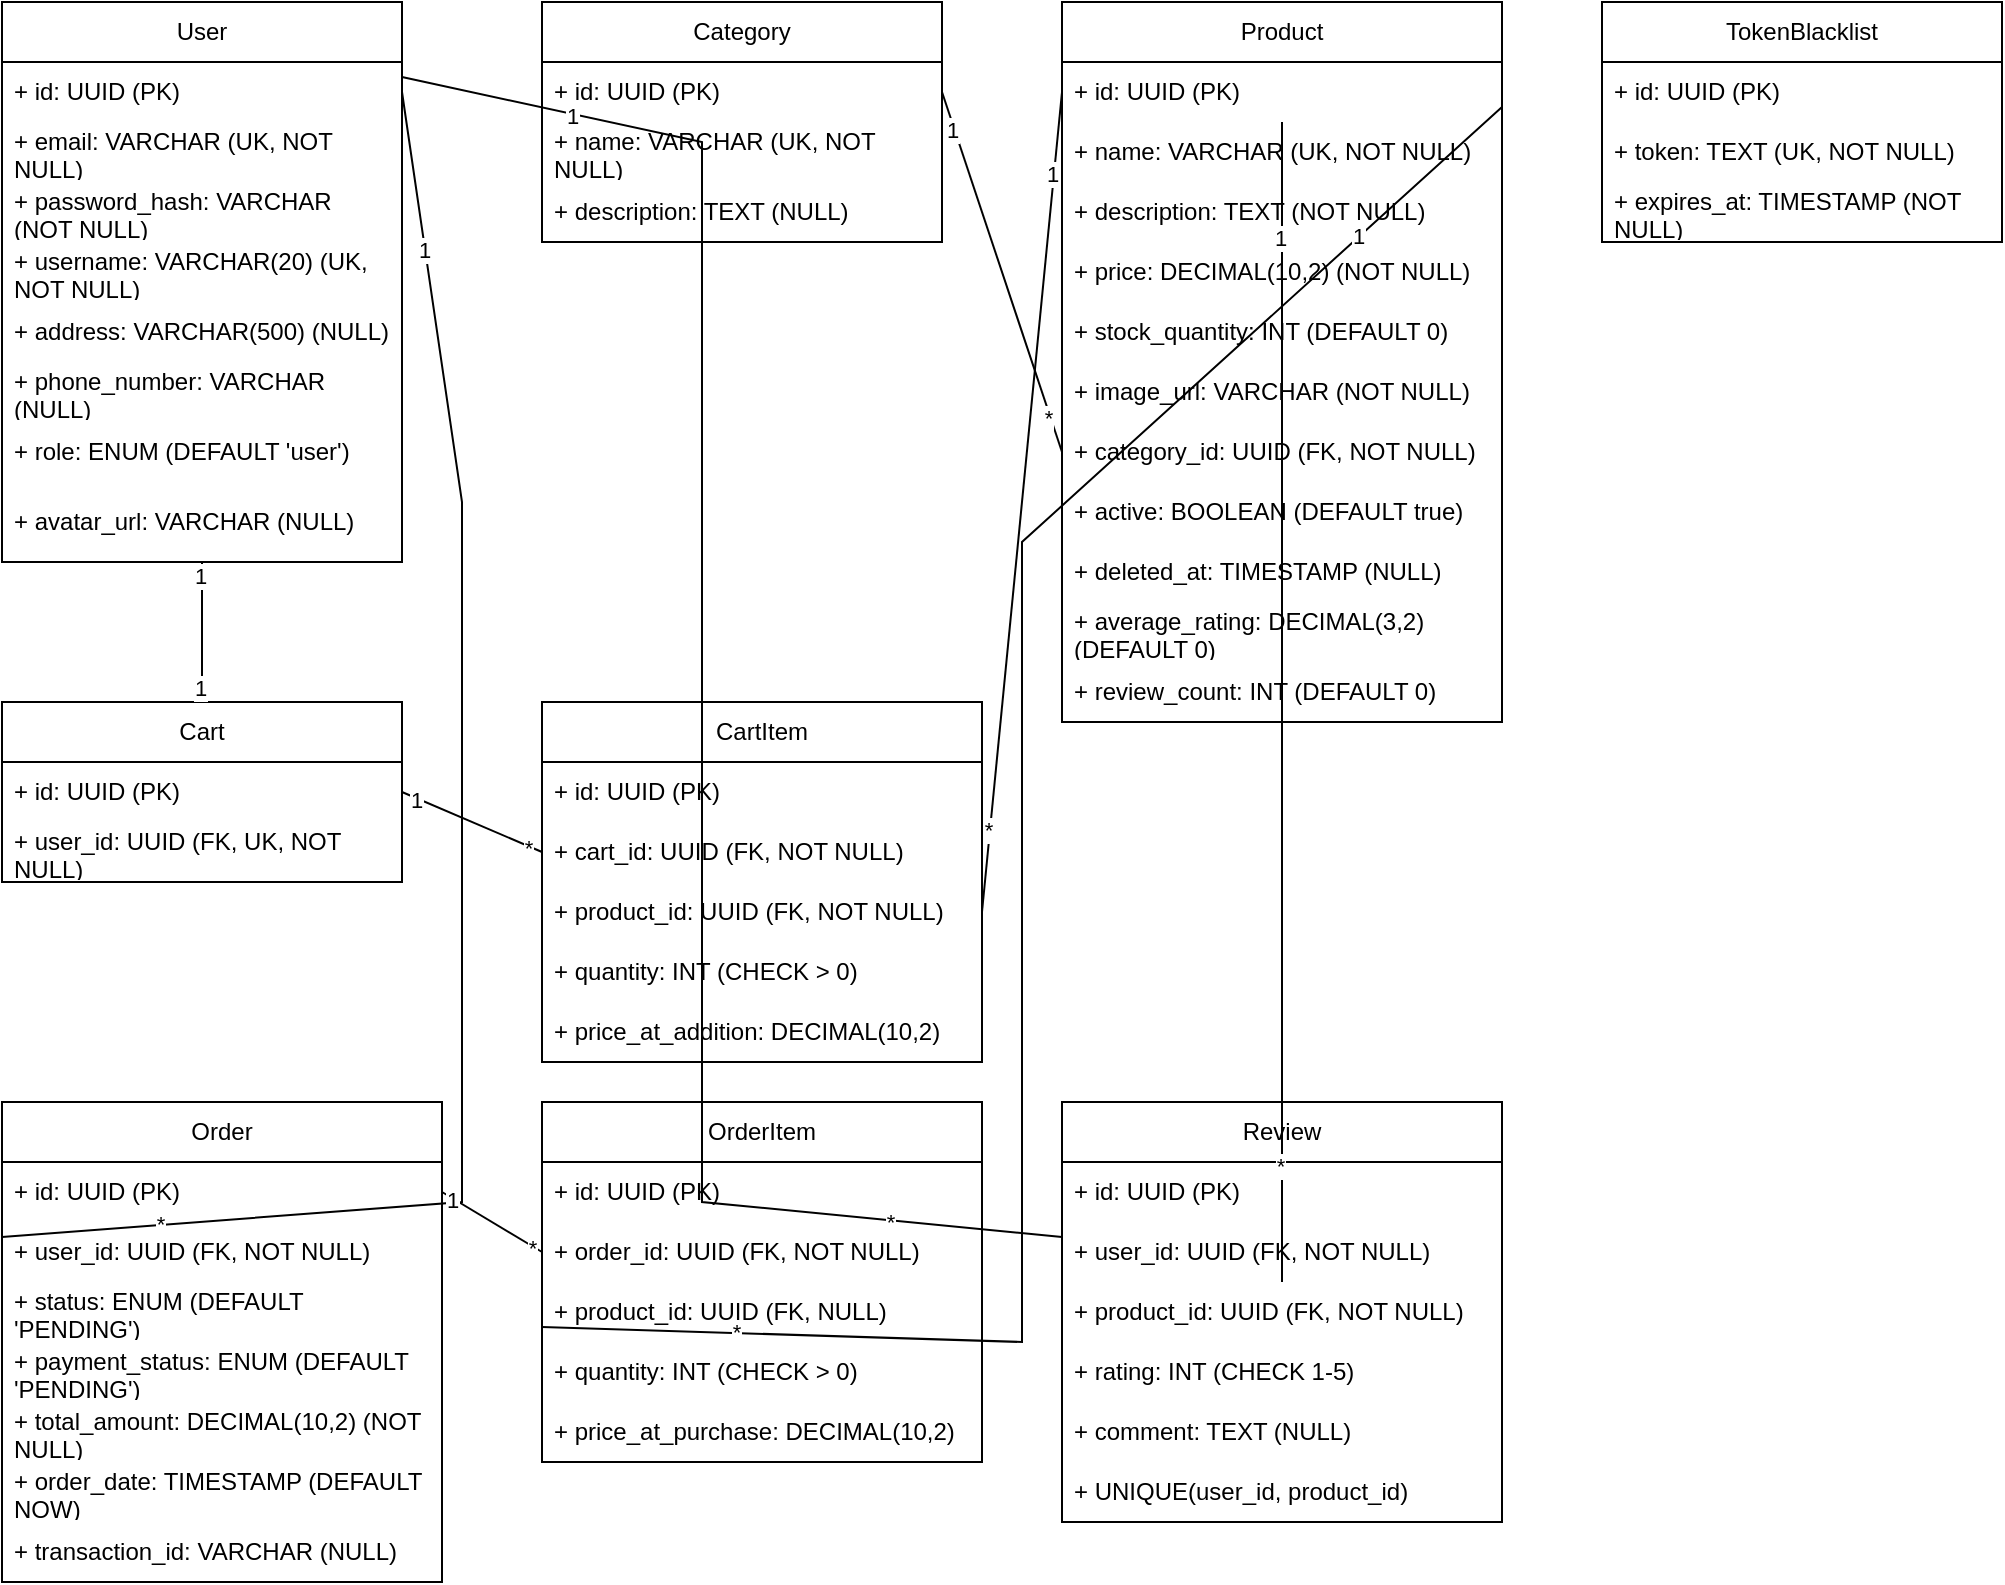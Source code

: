 <mxfile version="24.7.17">
  <diagram name="ERD Database Design" id="ERD_Database_Design">
    <mxGraphModel dx="1422" dy="794" grid="1" gridSize="10" guides="1" tooltips="1" connect="1" arrows="1" fold="1" page="1" pageScale="1" pageWidth="1169" pageHeight="827" math="0" shadow="0">
      <root>
        <mxCell id="0" />
        <mxCell id="1" parent="0" />
        
        <!-- User Entity -->
        <mxCell id="User" value="User" style="swimlane;fontStyle=0;childLayout=stackLayout;horizontal=1;startSize=30;horizontalStack=0;resizeParent=1;resizeParentMax=0;resizeLast=0;collapsible=1;marginBottom=0;whiteSpace=wrap;html=1;" vertex="1" parent="1">
          <mxGeometry x="50" y="50" width="200" height="280" as="geometry" />
        </mxCell>
        <mxCell id="User-id" value="+ id: UUID (PK)" style="text;strokeColor=none;fillColor=none;align=left;verticalAlign=middle;spacingLeft=4;spacingRight=4;overflow=hidden;portConstraint=eastwest;rotatable=0;whiteSpace=wrap;html=1;" vertex="1" parent="User">
          <mxGeometry y="30" width="200" height="30" as="geometry" />
        </mxCell>
        <mxCell id="User-email" value="+ email: VARCHAR (UK, NOT NULL)" style="text;strokeColor=none;fillColor=none;align=left;verticalAlign=middle;spacingLeft=4;spacingRight=4;overflow=hidden;portConstraint=eastwest;rotatable=0;whiteSpace=wrap;html=1;" vertex="1" parent="User">
          <mxGeometry y="60" width="200" height="30" as="geometry" />
        </mxCell>
        <mxCell id="User-password" value="+ password_hash: VARCHAR (NOT NULL)" style="text;strokeColor=none;fillColor=none;align=left;verticalAlign=middle;spacingLeft=4;spacingRight=4;overflow=hidden;portConstraint=eastwest;rotatable=0;whiteSpace=wrap;html=1;" vertex="1" parent="User">
          <mxGeometry y="90" width="200" height="30" as="geometry" />
        </mxCell>
        <mxCell id="User-username" value="+ username: VARCHAR(20) (UK, NOT NULL)" style="text;strokeColor=none;fillColor=none;align=left;verticalAlign=middle;spacingLeft=4;spacingRight=4;overflow=hidden;portConstraint=eastwest;rotatable=0;whiteSpace=wrap;html=1;" vertex="1" parent="User">
          <mxGeometry y="120" width="200" height="30" as="geometry" />
        </mxCell>
        <mxCell id="User-address" value="+ address: VARCHAR(500) (NULL)" style="text;strokeColor=none;fillColor=none;align=left;verticalAlign=middle;spacingLeft=4;spacingRight=4;overflow=hidden;portConstraint=eastwest;rotatable=0;whiteSpace=wrap;html=1;" vertex="1" parent="User">
          <mxGeometry y="150" width="200" height="30" as="geometry" />
        </mxCell>
        <mxCell id="User-phone" value="+ phone_number: VARCHAR (NULL)" style="text;strokeColor=none;fillColor=none;align=left;verticalAlign=middle;spacingLeft=4;spacingRight=4;overflow=hidden;portConstraint=eastwest;rotatable=0;whiteSpace=wrap;html=1;" vertex="1" parent="User">
          <mxGeometry y="180" width="200" height="30" as="geometry" />
        </mxCell>
        <mxCell id="User-role" value="+ role: ENUM (DEFAULT 'user')" style="text;strokeColor=none;fillColor=none;align=left;verticalAlign=middle;spacingLeft=4;spacingRight=4;overflow=hidden;portConstraint=eastwest;rotatable=0;whiteSpace=wrap;html=1;" vertex="1" parent="User">
          <mxGeometry y="210" width="200" height="30" as="geometry" />
        </mxCell>
        <mxCell id="User-avatar" value="+ avatar_url: VARCHAR (NULL)" style="text;strokeColor=none;fillColor=none;align=left;verticalAlign=middle;spacingLeft=4;spacingRight=4;overflow=hidden;portConstraint=eastwest;rotatable=0;whiteSpace=wrap;html=1;" vertex="1" parent="User">
          <mxGeometry y="240" width="200" height="40" as="geometry" />
        </mxCell>

        <!-- Category Entity -->
        <mxCell id="Category" value="Category" style="swimlane;fontStyle=0;childLayout=stackLayout;horizontal=1;startSize=30;horizontalStack=0;resizeParent=1;resizeParentMax=0;resizeLast=0;collapsible=1;marginBottom=0;whiteSpace=wrap;html=1;" vertex="1" parent="1">
          <mxGeometry x="320" y="50" width="200" height="120" as="geometry" />
        </mxCell>
        <mxCell id="Category-id" value="+ id: UUID (PK)" style="text;strokeColor=none;fillColor=none;align=left;verticalAlign=middle;spacingLeft=4;spacingRight=4;overflow=hidden;portConstraint=eastwest;rotatable=0;whiteSpace=wrap;html=1;" vertex="1" parent="Category">
          <mxGeometry y="30" width="200" height="30" as="geometry" />
        </mxCell>
        <mxCell id="Category-name" value="+ name: VARCHAR (UK, NOT NULL)" style="text;strokeColor=none;fillColor=none;align=left;verticalAlign=middle;spacingLeft=4;spacingRight=4;overflow=hidden;portConstraint=eastwest;rotatable=0;whiteSpace=wrap;html=1;" vertex="1" parent="Category">
          <mxGeometry y="60" width="200" height="30" as="geometry" />
        </mxCell>
        <mxCell id="Category-desc" value="+ description: TEXT (NULL)" style="text;strokeColor=none;fillColor=none;align=left;verticalAlign=middle;spacingLeft=4;spacingRight=4;overflow=hidden;portConstraint=eastwest;rotatable=0;whiteSpace=wrap;html=1;" vertex="1" parent="Category">
          <mxGeometry y="90" width="200" height="30" as="geometry" />
        </mxCell>

        <!-- Product Entity -->
        <mxCell id="Product" value="Product" style="swimlane;fontStyle=0;childLayout=stackLayout;horizontal=1;startSize=30;horizontalStack=0;resizeParent=1;resizeParentMax=0;resizeLast=0;collapsible=1;marginBottom=0;whiteSpace=wrap;html=1;" vertex="1" parent="1">
          <mxGeometry x="580" y="50" width="220" height="360" as="geometry" />
        </mxCell>
        <mxCell id="Product-id" value="+ id: UUID (PK)" style="text;strokeColor=none;fillColor=none;align=left;verticalAlign=middle;spacingLeft=4;spacingRight=4;overflow=hidden;portConstraint=eastwest;rotatable=0;whiteSpace=wrap;html=1;" vertex="1" parent="Product">
          <mxGeometry y="30" width="220" height="30" as="geometry" />
        </mxCell>
        <mxCell id="Product-name" value="+ name: VARCHAR (UK, NOT NULL)" style="text;strokeColor=none;fillColor=none;align=left;verticalAlign=middle;spacingLeft=4;spacingRight=4;overflow=hidden;portConstraint=eastwest;rotatable=0;whiteSpace=wrap;html=1;" vertex="1" parent="Product">
          <mxGeometry y="60" width="220" height="30" as="geometry" />
        </mxCell>
        <mxCell id="Product-desc" value="+ description: TEXT (NOT NULL)" style="text;strokeColor=none;fillColor=none;align=left;verticalAlign=middle;spacingLeft=4;spacingRight=4;overflow=hidden;portConstraint=eastwest;rotatable=0;whiteSpace=wrap;html=1;" vertex="1" parent="Product">
          <mxGeometry y="90" width="220" height="30" as="geometry" />
        </mxCell>
        <mxCell id="Product-price" value="+ price: DECIMAL(10,2) (NOT NULL)" style="text;strokeColor=none;fillColor=none;align=left;verticalAlign=middle;spacingLeft=4;spacingRight=4;overflow=hidden;portConstraint=eastwest;rotatable=0;whiteSpace=wrap;html=1;" vertex="1" parent="Product">
          <mxGeometry y="120" width="220" height="30" as="geometry" />
        </mxCell>
        <mxCell id="Product-stock" value="+ stock_quantity: INT (DEFAULT 0)" style="text;strokeColor=none;fillColor=none;align=left;verticalAlign=middle;spacingLeft=4;spacingRight=4;overflow=hidden;portConstraint=eastwest;rotatable=0;whiteSpace=wrap;html=1;" vertex="1" parent="Product">
          <mxGeometry y="150" width="220" height="30" as="geometry" />
        </mxCell>
        <mxCell id="Product-image" value="+ image_url: VARCHAR (NOT NULL)" style="text;strokeColor=none;fillColor=none;align=left;verticalAlign=middle;spacingLeft=4;spacingRight=4;overflow=hidden;portConstraint=eastwest;rotatable=0;whiteSpace=wrap;html=1;" vertex="1" parent="Product">
          <mxGeometry y="180" width="220" height="30" as="geometry" />
        </mxCell>
        <mxCell id="Product-category" value="+ category_id: UUID (FK, NOT NULL)" style="text;strokeColor=none;fillColor=none;align=left;verticalAlign=middle;spacingLeft=4;spacingRight=4;overflow=hidden;portConstraint=eastwest;rotatable=0;whiteSpace=wrap;html=1;" vertex="1" parent="Product">
          <mxGeometry y="210" width="220" height="30" as="geometry" />
        </mxCell>
        <mxCell id="Product-active" value="+ active: BOOLEAN (DEFAULT true)" style="text;strokeColor=none;fillColor=none;align=left;verticalAlign=middle;spacingLeft=4;spacingRight=4;overflow=hidden;portConstraint=eastwest;rotatable=0;whiteSpace=wrap;html=1;" vertex="1" parent="Product">
          <mxGeometry y="240" width="220" height="30" as="geometry" />
        </mxCell>
        <mxCell id="Product-deleted" value="+ deleted_at: TIMESTAMP (NULL)" style="text;strokeColor=none;fillColor=none;align=left;verticalAlign=middle;spacingLeft=4;spacingRight=4;overflow=hidden;portConstraint=eastwest;rotatable=0;whiteSpace=wrap;html=1;" vertex="1" parent="Product">
          <mxGeometry y="270" width="220" height="30" as="geometry" />
        </mxCell>
        <mxCell id="Product-rating" value="+ average_rating: DECIMAL(3,2) (DEFAULT 0)" style="text;strokeColor=none;fillColor=none;align=left;verticalAlign=middle;spacingLeft=4;spacingRight=4;overflow=hidden;portConstraint=eastwest;rotatable=0;whiteSpace=wrap;html=1;" vertex="1" parent="Product">
          <mxGeometry y="300" width="220" height="30" as="geometry" />
        </mxCell>
        <mxCell id="Product-review-count" value="+ review_count: INT (DEFAULT 0)" style="text;strokeColor=none;fillColor=none;align=left;verticalAlign=middle;spacingLeft=4;spacingRight=4;overflow=hidden;portConstraint=eastwest;rotatable=0;whiteSpace=wrap;html=1;" vertex="1" parent="Product">
          <mxGeometry y="330" width="220" height="30" as="geometry" />
        </mxCell>

        <!-- Cart Entity -->
        <mxCell id="Cart" value="Cart" style="swimlane;fontStyle=0;childLayout=stackLayout;horizontal=1;startSize=30;horizontalStack=0;resizeParent=1;resizeParentMax=0;resizeLast=0;collapsible=1;marginBottom=0;whiteSpace=wrap;html=1;" vertex="1" parent="1">
          <mxGeometry x="50" y="400" width="200" height="90" as="geometry" />
        </mxCell>
        <mxCell id="Cart-id" value="+ id: UUID (PK)" style="text;strokeColor=none;fillColor=none;align=left;verticalAlign=middle;spacingLeft=4;spacingRight=4;overflow=hidden;portConstraint=eastwest;rotatable=0;whiteSpace=wrap;html=1;" vertex="1" parent="Cart">
          <mxGeometry y="30" width="200" height="30" as="geometry" />
        </mxCell>
        <mxCell id="Cart-user" value="+ user_id: UUID (FK, UK, NOT NULL)" style="text;strokeColor=none;fillColor=none;align=left;verticalAlign=middle;spacingLeft=4;spacingRight=4;overflow=hidden;portConstraint=eastwest;rotatable=0;whiteSpace=wrap;html=1;" vertex="1" parent="Cart">
          <mxGeometry y="60" width="200" height="30" as="geometry" />
        </mxCell>

        <!-- CartItem Entity -->
        <mxCell id="CartItem" value="CartItem" style="swimlane;fontStyle=0;childLayout=stackLayout;horizontal=1;startSize=30;horizontalStack=0;resizeParent=1;resizeParentMax=0;resizeLast=0;collapsible=1;marginBottom=0;whiteSpace=wrap;html=1;" vertex="1" parent="1">
          <mxGeometry x="320" y="400" width="220" height="180" as="geometry" />
        </mxCell>
        <mxCell id="CartItem-id" value="+ id: UUID (PK)" style="text;strokeColor=none;fillColor=none;align=left;verticalAlign=middle;spacingLeft=4;spacingRight=4;overflow=hidden;portConstraint=eastwest;rotatable=0;whiteSpace=wrap;html=1;" vertex="1" parent="CartItem">
          <mxGeometry y="30" width="220" height="30" as="geometry" />
        </mxCell>
        <mxCell id="CartItem-cart" value="+ cart_id: UUID (FK, NOT NULL)" style="text;strokeColor=none;fillColor=none;align=left;verticalAlign=middle;spacingLeft=4;spacingRight=4;overflow=hidden;portConstraint=eastwest;rotatable=0;whiteSpace=wrap;html=1;" vertex="1" parent="CartItem">
          <mxGeometry y="60" width="220" height="30" as="geometry" />
        </mxCell>
        <mxCell id="CartItem-product" value="+ product_id: UUID (FK, NOT NULL)" style="text;strokeColor=none;fillColor=none;align=left;verticalAlign=middle;spacingLeft=4;spacingRight=4;overflow=hidden;portConstraint=eastwest;rotatable=0;whiteSpace=wrap;html=1;" vertex="1" parent="CartItem">
          <mxGeometry y="90" width="220" height="30" as="geometry" />
        </mxCell>
        <mxCell id="CartItem-quantity" value="+ quantity: INT (CHECK > 0)" style="text;strokeColor=none;fillColor=none;align=left;verticalAlign=middle;spacingLeft=4;spacingRight=4;overflow=hidden;portConstraint=eastwest;rotatable=0;whiteSpace=wrap;html=1;" vertex="1" parent="CartItem">
          <mxGeometry y="120" width="220" height="30" as="geometry" />
        </mxCell>
        <mxCell id="CartItem-price" value="+ price_at_addition: DECIMAL(10,2)" style="text;strokeColor=none;fillColor=none;align=left;verticalAlign=middle;spacingLeft=4;spacingRight=4;overflow=hidden;portConstraint=eastwest;rotatable=0;whiteSpace=wrap;html=1;" vertex="1" parent="CartItem">
          <mxGeometry y="150" width="220" height="30" as="geometry" />
        </mxCell>

        <!-- Relationship: Category -> Product -->
        <mxCell id="rel1" value="" style="endArrow=none;html=1;rounded=0;entryX=0;entryY=0.5;entryDx=0;entryDy=0;exitX=1;exitY=0.5;exitDx=0;exitDy=0;" edge="1" parent="1" source="Category-id" target="Product-category">
          <mxGeometry relative="1" as="geometry" />
        </mxCell>
        <mxCell id="rel1-label" value="1" style="edgeLabel;html=1;align=center;verticalAlign=middle;resizable=0;points=[];" vertex="1" connectable="0" parent="rel1">
          <mxGeometry x="-0.8" y="-1" relative="1" as="geometry">
            <mxPoint as="offset" />
          </mxGeometry>
        </mxCell>
        <mxCell id="rel1-label2" value="*" style="edgeLabel;html=1;align=center;verticalAlign=middle;resizable=0;points=[];" vertex="1" connectable="0" parent="rel1">
          <mxGeometry x="0.8" y="-1" relative="1" as="geometry">
            <mxPoint as="offset" />
          </mxGeometry>
        </mxCell>

        <!-- Relationship: User -> Cart -->
        <mxCell id="rel2" value="" style="endArrow=none;html=1;rounded=0;entryX=0.5;entryY=0;entryDx=0;entryDy=0;exitX=0.5;exitY=1;exitDx=0;exitDy=0;" edge="1" parent="1" source="User" target="Cart">
          <mxGeometry relative="1" as="geometry" />
        </mxCell>
        <mxCell id="rel2-label" value="1" style="edgeLabel;html=1;align=center;verticalAlign=middle;resizable=0;points=[];" vertex="1" connectable="0" parent="rel2">
          <mxGeometry x="-0.8" y="-1" relative="1" as="geometry">
            <mxPoint as="offset" />
          </mxGeometry>
        </mxCell>
        <mxCell id="rel2-label2" value="1" style="edgeLabel;html=1;align=center;verticalAlign=middle;resizable=0;points=[];" vertex="1" connectable="0" parent="rel2">
          <mxGeometry x="0.8" y="-1" relative="1" as="geometry">
            <mxPoint as="offset" />
          </mxGeometry>
        </mxCell>

        <!-- Relationship: Cart -> CartItem -->
        <mxCell id="rel3" value="" style="endArrow=none;html=1;rounded=0;entryX=0;entryY=0.5;entryDx=0;entryDy=0;exitX=1;exitY=0.5;exitDx=0;exitDy=0;" edge="1" parent="1" source="Cart-id" target="CartItem-cart">
          <mxGeometry relative="1" as="geometry" />
        </mxCell>
        <mxCell id="rel3-label" value="1" style="edgeLabel;html=1;align=center;verticalAlign=middle;resizable=0;points=[];" vertex="1" connectable="0" parent="rel3">
          <mxGeometry x="-0.8" y="-1" relative="1" as="geometry">
            <mxPoint as="offset" />
          </mxGeometry>
        </mxCell>
        <mxCell id="rel3-label2" value="*" style="edgeLabel;html=1;align=center;verticalAlign=middle;resizable=0;points=[];" vertex="1" connectable="0" parent="rel3">
          <mxGeometry x="0.8" y="-1" relative="1" as="geometry">
            <mxPoint as="offset" />
          </mxGeometry>
        </mxCell>

        <!-- Relationship: Product -> CartItem -->
        <mxCell id="rel4" value="" style="endArrow=none;html=1;rounded=0;entryX=1;entryY=0.5;entryDx=0;entryDy=0;exitX=0;exitY=0.5;exitDx=0;exitDy=0;" edge="1" parent="1" source="Product-id" target="CartItem-product">
          <mxGeometry relative="1" as="geometry" />
        </mxCell>
        <mxCell id="rel4-label" value="1" style="edgeLabel;html=1;align=center;verticalAlign=middle;resizable=0;points=[];" vertex="1" connectable="0" parent="rel4">
          <mxGeometry x="-0.8" y="-1" relative="1" as="geometry">
            <mxPoint as="offset" />
          </mxGeometry>
        </mxCell>
        <mxCell id="rel4-label2" value="*" style="edgeLabel;html=1;align=center;verticalAlign=middle;resizable=0;points=[];" vertex="1" connectable="0" parent="rel4">
          <mxGeometry x="0.8" y="-1" relative="1" as="geometry">
            <mxPoint as="offset" />
          </mxGeometry>
        </mxCell>

        <!-- Order Entity -->
        <mxCell id="Order" value="Order" style="swimlane;fontStyle=0;childLayout=stackLayout;horizontal=1;startSize=30;horizontalStack=0;resizeParent=1;resizeParentMax=0;resizeLast=0;collapsible=1;marginBottom=0;whiteSpace=wrap;html=1;" vertex="1" parent="1">
          <mxGeometry x="50" y="600" width="220" height="240" as="geometry" />
        </mxCell>
        <mxCell id="Order-id" value="+ id: UUID (PK)" style="text;strokeColor=none;fillColor=none;align=left;verticalAlign=middle;spacingLeft=4;spacingRight=4;overflow=hidden;portConstraint=eastwest;rotatable=0;whiteSpace=wrap;html=1;" vertex="1" parent="Order">
          <mxGeometry y="30" width="220" height="30" as="geometry" />
        </mxCell>
        <mxCell id="Order-user" value="+ user_id: UUID (FK, NOT NULL)" style="text;strokeColor=none;fillColor=none;align=left;verticalAlign=middle;spacingLeft=4;spacingRight=4;overflow=hidden;portConstraint=eastwest;rotatable=0;whiteSpace=wrap;html=1;" vertex="1" parent="Order">
          <mxGeometry y="60" width="220" height="30" as="geometry" />
        </mxCell>
        <mxCell id="Order-status" value="+ status: ENUM (DEFAULT 'PENDING')" style="text;strokeColor=none;fillColor=none;align=left;verticalAlign=middle;spacingLeft=4;spacingRight=4;overflow=hidden;portConstraint=eastwest;rotatable=0;whiteSpace=wrap;html=1;" vertex="1" parent="Order">
          <mxGeometry y="90" width="220" height="30" as="geometry" />
        </mxCell>
        <mxCell id="Order-payment-status" value="+ payment_status: ENUM (DEFAULT 'PENDING')" style="text;strokeColor=none;fillColor=none;align=left;verticalAlign=middle;spacingLeft=4;spacingRight=4;overflow=hidden;portConstraint=eastwest;rotatable=0;whiteSpace=wrap;html=1;" vertex="1" parent="Order">
          <mxGeometry y="120" width="220" height="30" as="geometry" />
        </mxCell>
        <mxCell id="Order-total" value="+ total_amount: DECIMAL(10,2) (NOT NULL)" style="text;strokeColor=none;fillColor=none;align=left;verticalAlign=middle;spacingLeft=4;spacingRight=4;overflow=hidden;portConstraint=eastwest;rotatable=0;whiteSpace=wrap;html=1;" vertex="1" parent="Order">
          <mxGeometry y="150" width="220" height="30" as="geometry" />
        </mxCell>
        <mxCell id="Order-date" value="+ order_date: TIMESTAMP (DEFAULT NOW)" style="text;strokeColor=none;fillColor=none;align=left;verticalAlign=middle;spacingLeft=4;spacingRight=4;overflow=hidden;portConstraint=eastwest;rotatable=0;whiteSpace=wrap;html=1;" vertex="1" parent="Order">
          <mxGeometry y="180" width="220" height="30" as="geometry" />
        </mxCell>
        <mxCell id="Order-transaction" value="+ transaction_id: VARCHAR (NULL)" style="text;strokeColor=none;fillColor=none;align=left;verticalAlign=middle;spacingLeft=4;spacingRight=4;overflow=hidden;portConstraint=eastwest;rotatable=0;whiteSpace=wrap;html=1;" vertex="1" parent="Order">
          <mxGeometry y="210" width="220" height="30" as="geometry" />
        </mxCell>

        <!-- OrderItem Entity -->
        <mxCell id="OrderItem" value="OrderItem" style="swimlane;fontStyle=0;childLayout=stackLayout;horizontal=1;startSize=30;horizontalStack=0;resizeParent=1;resizeParentMax=0;resizeLast=0;collapsible=1;marginBottom=0;whiteSpace=wrap;html=1;" vertex="1" parent="1">
          <mxGeometry x="320" y="600" width="220" height="180" as="geometry" />
        </mxCell>
        <mxCell id="OrderItem-id" value="+ id: UUID (PK)" style="text;strokeColor=none;fillColor=none;align=left;verticalAlign=middle;spacingLeft=4;spacingRight=4;overflow=hidden;portConstraint=eastwest;rotatable=0;whiteSpace=wrap;html=1;" vertex="1" parent="OrderItem">
          <mxGeometry y="30" width="220" height="30" as="geometry" />
        </mxCell>
        <mxCell id="OrderItem-order" value="+ order_id: UUID (FK, NOT NULL)" style="text;strokeColor=none;fillColor=none;align=left;verticalAlign=middle;spacingLeft=4;spacingRight=4;overflow=hidden;portConstraint=eastwest;rotatable=0;whiteSpace=wrap;html=1;" vertex="1" parent="OrderItem">
          <mxGeometry y="60" width="220" height="30" as="geometry" />
        </mxCell>
        <mxCell id="OrderItem-product" value="+ product_id: UUID (FK, NULL)" style="text;strokeColor=none;fillColor=none;align=left;verticalAlign=middle;spacingLeft=4;spacingRight=4;overflow=hidden;portConstraint=eastwest;rotatable=0;whiteSpace=wrap;html=1;" vertex="1" parent="OrderItem">
          <mxGeometry y="90" width="220" height="30" as="geometry" />
        </mxCell>
        <mxCell id="OrderItem-quantity" value="+ quantity: INT (CHECK > 0)" style="text;strokeColor=none;fillColor=none;align=left;verticalAlign=middle;spacingLeft=4;spacingRight=4;overflow=hidden;portConstraint=eastwest;rotatable=0;whiteSpace=wrap;html=1;" vertex="1" parent="OrderItem">
          <mxGeometry y="120" width="220" height="30" as="geometry" />
        </mxCell>
        <mxCell id="OrderItem-price" value="+ price_at_purchase: DECIMAL(10,2)" style="text;strokeColor=none;fillColor=none;align=left;verticalAlign=middle;spacingLeft=4;spacingRight=4;overflow=hidden;portConstraint=eastwest;rotatable=0;whiteSpace=wrap;html=1;" vertex="1" parent="OrderItem">
          <mxGeometry y="150" width="220" height="30" as="geometry" />
        </mxCell>

        <!-- Review Entity -->
        <mxCell id="Review" value="Review" style="swimlane;fontStyle=0;childLayout=stackLayout;horizontal=1;startSize=30;horizontalStack=0;resizeParent=1;resizeParentMax=0;resizeLast=0;collapsible=1;marginBottom=0;whiteSpace=wrap;html=1;" vertex="1" parent="1">
          <mxGeometry x="580" y="600" width="220" height="210" as="geometry" />
        </mxCell>
        <mxCell id="Review-id" value="+ id: UUID (PK)" style="text;strokeColor=none;fillColor=none;align=left;verticalAlign=middle;spacingLeft=4;spacingRight=4;overflow=hidden;portConstraint=eastwest;rotatable=0;whiteSpace=wrap;html=1;" vertex="1" parent="Review">
          <mxGeometry y="30" width="220" height="30" as="geometry" />
        </mxCell>
        <mxCell id="Review-user" value="+ user_id: UUID (FK, NOT NULL)" style="text;strokeColor=none;fillColor=none;align=left;verticalAlign=middle;spacingLeft=4;spacingRight=4;overflow=hidden;portConstraint=eastwest;rotatable=0;whiteSpace=wrap;html=1;" vertex="1" parent="Review">
          <mxGeometry y="60" width="220" height="30" as="geometry" />
        </mxCell>
        <mxCell id="Review-product" value="+ product_id: UUID (FK, NOT NULL)" style="text;strokeColor=none;fillColor=none;align=left;verticalAlign=middle;spacingLeft=4;spacingRight=4;overflow=hidden;portConstraint=eastwest;rotatable=0;whiteSpace=wrap;html=1;" vertex="1" parent="Review">
          <mxGeometry y="90" width="220" height="30" as="geometry" />
        </mxCell>
        <mxCell id="Review-rating" value="+ rating: INT (CHECK 1-5)" style="text;strokeColor=none;fillColor=none;align=left;verticalAlign=middle;spacingLeft=4;spacingRight=4;overflow=hidden;portConstraint=eastwest;rotatable=0;whiteSpace=wrap;html=1;" vertex="1" parent="Review">
          <mxGeometry y="120" width="220" height="30" as="geometry" />
        </mxCell>
        <mxCell id="Review-comment" value="+ comment: TEXT (NULL)" style="text;strokeColor=none;fillColor=none;align=left;verticalAlign=middle;spacingLeft=4;spacingRight=4;overflow=hidden;portConstraint=eastwest;rotatable=0;whiteSpace=wrap;html=1;" vertex="1" parent="Review">
          <mxGeometry y="150" width="220" height="30" as="geometry" />
        </mxCell>
        <mxCell id="Review-unique" value="+ UNIQUE(user_id, product_id)" style="text;strokeColor=none;fillColor=none;align=left;verticalAlign=middle;spacingLeft=4;spacingRight=4;overflow=hidden;portConstraint=eastwest;rotatable=0;whiteSpace=wrap;html=1;" vertex="1" parent="Review">
          <mxGeometry y="180" width="220" height="30" as="geometry" />
        </mxCell>

        <!-- TokenBlacklist Entity -->
        <mxCell id="TokenBlacklist" value="TokenBlacklist" style="swimlane;fontStyle=0;childLayout=stackLayout;horizontal=1;startSize=30;horizontalStack=0;resizeParent=1;resizeParentMax=0;resizeLast=0;collapsible=1;marginBottom=0;whiteSpace=wrap;html=1;" vertex="1" parent="1">
          <mxGeometry x="850" y="50" width="200" height="120" as="geometry" />
        </mxCell>
        <mxCell id="TokenBlacklist-id" value="+ id: UUID (PK)" style="text;strokeColor=none;fillColor=none;align=left;verticalAlign=middle;spacingLeft=4;spacingRight=4;overflow=hidden;portConstraint=eastwest;rotatable=0;whiteSpace=wrap;html=1;" vertex="1" parent="TokenBlacklist">
          <mxGeometry y="30" width="200" height="30" as="geometry" />
        </mxCell>
        <mxCell id="TokenBlacklist-token" value="+ token: TEXT (UK, NOT NULL)" style="text;strokeColor=none;fillColor=none;align=left;verticalAlign=middle;spacingLeft=4;spacingRight=4;overflow=hidden;portConstraint=eastwest;rotatable=0;whiteSpace=wrap;html=1;" vertex="1" parent="TokenBlacklist">
          <mxGeometry y="60" width="200" height="30" as="geometry" />
        </mxCell>
        <mxCell id="TokenBlacklist-expires" value="+ expires_at: TIMESTAMP (NOT NULL)" style="text;strokeColor=none;fillColor=none;align=left;verticalAlign=middle;spacingLeft=4;spacingRight=4;overflow=hidden;portConstraint=eastwest;rotatable=0;whiteSpace=wrap;html=1;" vertex="1" parent="TokenBlacklist">
          <mxGeometry y="90" width="200" height="30" as="geometry" />
        </mxCell>

        <!-- Additional Relationships -->
        
        <!-- Relationship: User -> Order -->
        <mxCell id="rel5" value="" style="endArrow=none;html=1;rounded=0;entryX=0;entryY=0.25;entryDx=0;entryDy=0;exitX=1;exitY=0.5;exitDx=0;exitDy=0;" edge="1" parent="1" source="User-id" target="Order-user">
          <mxGeometry relative="1" as="geometry">
            <mxPoint x="160" y="450" as="sourcePoint"/>
            <mxPoint x="40" y="650" as="targetPoint"/>
            <Array as="points">
              <mxPoint x="280" y="300"/>
              <mxPoint x="280" y="650"/>
            </Array>
          </mxGeometry>
        </mxCell>
        <mxCell id="rel5-label" value="1" style="edgeLabel;html=1;align=center;verticalAlign=middle;resizable=0;points=[];" vertex="1" connectable="0" parent="rel5">
          <mxGeometry x="-0.8" y="-1" relative="1" as="geometry">
            <mxPoint as="offset" />
          </mxGeometry>
        </mxCell>
        <mxCell id="rel5-label2" value="*" style="edgeLabel;html=1;align=center;verticalAlign=middle;resizable=0;points=[];" vertex="1" connectable="0" parent="rel5">
          <mxGeometry x="0.8" y="-1" relative="1" as="geometry">
            <mxPoint as="offset" />
          </mxGeometry>
        </mxCell>

        <!-- Relationship: Order -> OrderItem -->
        <mxCell id="rel6" value="" style="endArrow=none;html=1;rounded=0;entryX=0;entryY=0.5;entryDx=0;entryDy=0;exitX=1;exitY=0.5;exitDx=0;exitDy=0;" edge="1" parent="1" source="Order-id" target="OrderItem-order">
          <mxGeometry relative="1" as="geometry" />
        </mxCell>
        <mxCell id="rel6-label" value="1" style="edgeLabel;html=1;align=center;verticalAlign=middle;resizable=0;points=[];" vertex="1" connectable="0" parent="rel6">
          <mxGeometry x="-0.8" y="-1" relative="1" as="geometry">
            <mxPoint as="offset" />
          </mxGeometry>
        </mxCell>
        <mxCell id="rel6-label2" value="*" style="edgeLabel;html=1;align=center;verticalAlign=middle;resizable=0;points=[];" vertex="1" connectable="0" parent="rel6">
          <mxGeometry x="0.8" y="-1" relative="1" as="geometry">
            <mxPoint as="offset" />
          </mxGeometry>
        </mxCell>

        <!-- Relationship: Product -> OrderItem -->
        <mxCell id="rel7" value="" style="endArrow=none;html=1;rounded=0;entryX=0;entryY=0.75;entryDx=0;entryDy=0;exitX=1;exitY=0.75;exitDx=0;exitDy=0;" edge="1" parent="1" source="Product-id" target="OrderItem-product">
          <mxGeometry relative="1" as="geometry" >
            <mxPoint x="690" y="700" as="sourcePoint"/>
            <mxPoint x="550" y="700" as="targetPoint"/>
             <Array as="points">
              <mxPoint x="560" y="320"/>
              <mxPoint x="560" y="720"/>
            </Array>
          </mxGeometry>
        </mxCell>
        <mxCell id="rel7-label" value="1" style="edgeLabel;html=1;align=center;verticalAlign=middle;resizable=0;points=[];" vertex="1" connectable="0" parent="rel7">
          <mxGeometry x="-0.8" y="-1" relative="1" as="geometry">
            <mxPoint as="offset" />
          </mxGeometry>
        </mxCell>
        <mxCell id="rel7-label2" value="*" style="edgeLabel;html=1;align=center;verticalAlign=middle;resizable=0;points=[];" vertex="1" connectable="0" parent="rel7">
          <mxGeometry x="0.8" y="-1" relative="1" as="geometry">
            <mxPoint as="offset" />
          </mxGeometry>
        </mxCell>

        <!-- Relationship: User -> Review -->
        <mxCell id="rel8" value="" style="endArrow=none;html=1;rounded=0;entryX=0;entryY=0.25;entryDx=0;entryDy=0;exitX=1;exitY=0.25;exitDx=0;exitDy=0;" edge="1" parent="1" source="User-id" target="Review-user">
          <mxGeometry relative="1" as="geometry">
            <mxPoint x="260" y="120" as="sourcePoint"/>
            <mxPoint x="570" y="650" as="targetPoint"/>
            <Array as="points">
              <mxPoint x="400" y="120"/>
              <mxPoint x="400" y="650"/>
            </Array>
          </mxGeometry>
        </mxCell>
        <mxCell id="rel8-label" value="1" style="edgeLabel;html=1;align=center;verticalAlign=middle;resizable=0;points=[];" vertex="1" connectable="0" parent="rel8">
          <mxGeometry x="-0.8" y="-1" relative="1" as="geometry">
            <mxPoint as="offset" />
          </mxGeometry>
        </mxCell>
        <mxCell id="rel8-label2" value="*" style="edgeLabel;html=1;align=center;verticalAlign=middle;resizable=0;points=[];" vertex="1" connectable="0" parent="rel8">
          <mxGeometry x="0.8" y="-1" relative="1" as="geometry">
            <mxPoint as="offset" />
          </mxGeometry>
        </mxCell>

        <!-- Relationship: Product -> Review -->
        <mxCell id="rel9" value="" style="endArrow=none;html=1;rounded=0;entryX=0.5;entryY=0;entryDx=0;entryDy=0;exitX=0.5;exitY=1;exitDx=0;exitDy=0;" edge="1" parent="1" source="Product-id" target="Review-product">
          <mxGeometry relative="1" as="geometry">
            <mxPoint x="690" y="420" as="sourcePoint"/>
            <mxPoint x="690" y="590" as="targetPoint"/>
          </mxGeometry>
        </mxCell>
        <mxCell id="rel9-label" value="1" style="edgeLabel;html=1;align=center;verticalAlign=middle;resizable=0;points=[];" vertex="1" connectable="0" parent="rel9">
          <mxGeometry x="-0.8" y="-1" relative="1" as="geometry">
            <mxPoint as="offset" />
          </mxGeometry>
        </mxCell>
        <mxCell id="rel9-label2" value="*" style="edgeLabel;html=1;align=center;verticalAlign=middle;resizable=0;points=[];" vertex="1" connectable="0" parent="rel9">
          <mxGeometry x="0.8" y="-1" relative="1" as="geometry">
            <mxPoint as="offset" />
          </mxGeometry>
        </mxCell>

      </root>
    </mxGraphModel>
  </diagram>
</mxfile>
